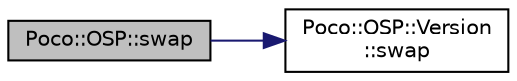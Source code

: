 digraph "Poco::OSP::swap"
{
 // LATEX_PDF_SIZE
  edge [fontname="Helvetica",fontsize="10",labelfontname="Helvetica",labelfontsize="10"];
  node [fontname="Helvetica",fontsize="10",shape=record];
  rankdir="LR";
  Node1 [label="Poco::OSP::swap",height=0.2,width=0.4,color="black", fillcolor="grey75", style="filled", fontcolor="black",tooltip=" "];
  Node1 -> Node2 [color="midnightblue",fontsize="10",style="solid"];
  Node2 [label="Poco::OSP::Version\l::swap",height=0.2,width=0.4,color="black", fillcolor="white", style="filled",URL="$classPoco_1_1OSP_1_1Version.html#a4bb14907603d053d9a7e8e59deb5d10b",tooltip="Assigns a version parsed from a string."];
}
